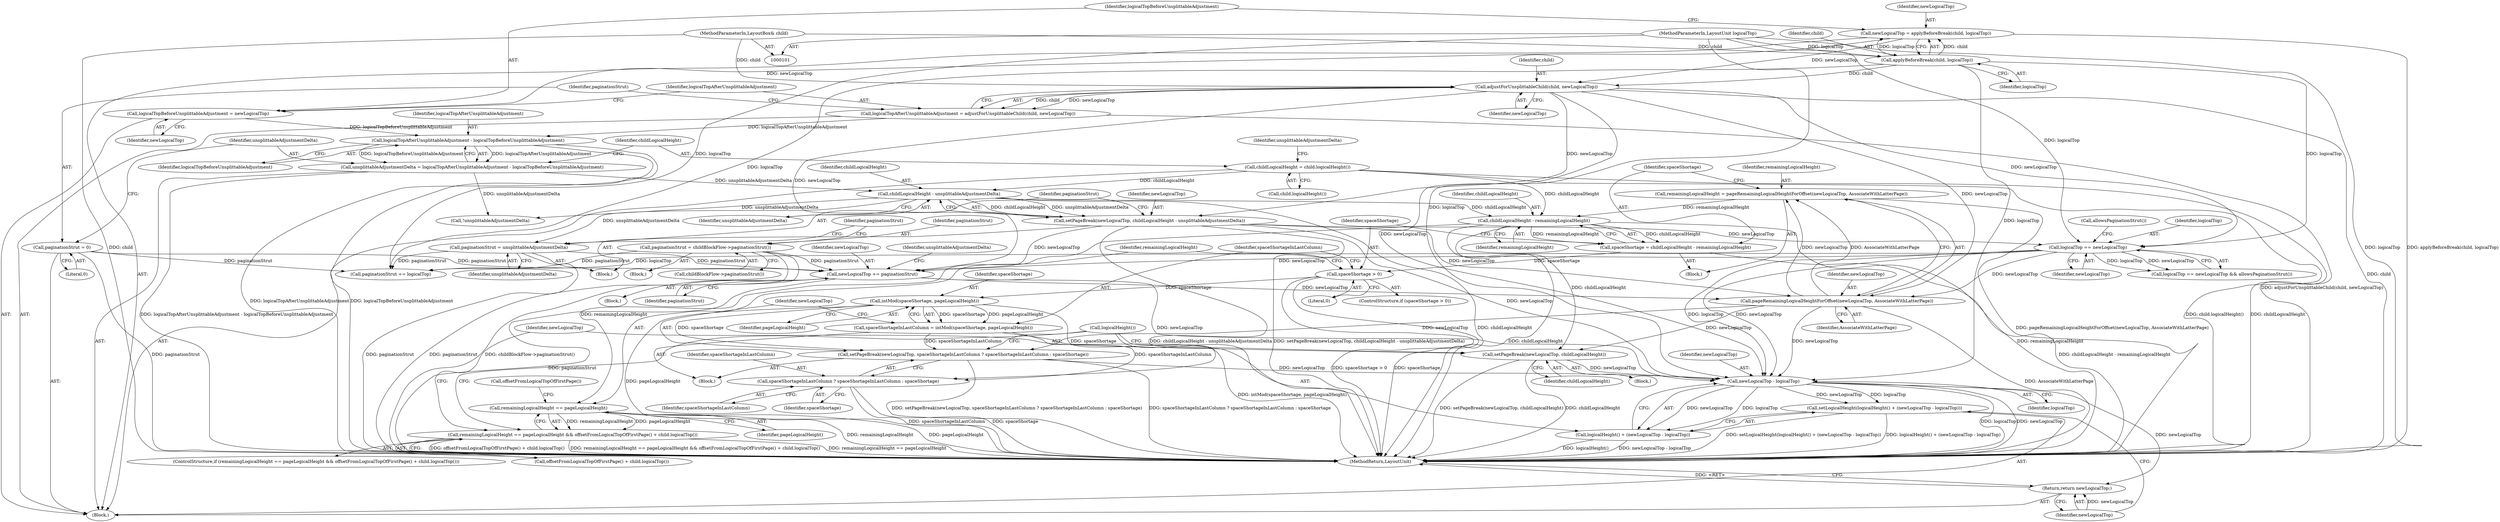 digraph "0_Chrome_ce70785c73a2b7cf2b34de0d8439ca31929b4743@API" {
"1000204" [label="(Call,remainingLogicalHeight = pageRemainingLogicalHeightForOffset(newLogicalTop, AssociateWithLatterPage))"];
"1000206" [label="(Call,pageRemainingLogicalHeightForOffset(newLogicalTop, AssociateWithLatterPage))"];
"1000128" [label="(Call,adjustForUnsplittableChild(child, newLogicalTop))"];
"1000118" [label="(Call,applyBeforeBreak(child, logicalTop))"];
"1000103" [label="(MethodParameterIn,LayoutBox& child)"];
"1000102" [label="(MethodParameterIn,LayoutUnit logicalTop)"];
"1000116" [label="(Call,newLogicalTop = applyBeforeBreak(child, logicalTop))"];
"1000193" [label="(Call,newLogicalTop += paginationStrut)"];
"1000132" [label="(Call,paginationStrut = 0)"];
"1000153" [label="(Call,paginationStrut = unsplittableAdjustmentDelta)"];
"1000150" [label="(Call,childLogicalHeight - unsplittableAdjustmentDelta)"];
"1000142" [label="(Call,childLogicalHeight = child.logicalHeight())"];
"1000136" [label="(Call,unsplittableAdjustmentDelta = logicalTopAfterUnsplittableAdjustment - logicalTopBeforeUnsplittableAdjustment)"];
"1000138" [label="(Call,logicalTopAfterUnsplittableAdjustment - logicalTopBeforeUnsplittableAdjustment)"];
"1000126" [label="(Call,logicalTopAfterUnsplittableAdjustment = adjustForUnsplittableChild(child, newLogicalTop))"];
"1000122" [label="(Call,logicalTopBeforeUnsplittableAdjustment = newLogicalTop)"];
"1000162" [label="(Call,paginationStrut = childBlockFlow->paginationStrut())"];
"1000148" [label="(Call,setPageBreak(newLogicalTop, childLogicalHeight - unsplittableAdjustmentDelta))"];
"1000172" [label="(Call,logicalTop == newLogicalTop)"];
"1000212" [label="(Call,childLogicalHeight - remainingLogicalHeight)"];
"1000210" [label="(Call,spaceShortage = childLogicalHeight - remainingLogicalHeight)"];
"1000216" [label="(Call,spaceShortage > 0)"];
"1000223" [label="(Call,intMod(spaceShortage, pageLogicalHeight))"];
"1000221" [label="(Call,spaceShortageInLastColumn = intMod(spaceShortage, pageLogicalHeight))"];
"1000226" [label="(Call,setPageBreak(newLogicalTop, spaceShortageInLastColumn ? spaceShortageInLastColumn : spaceShortage))"];
"1000248" [label="(Call,newLogicalTop - logicalTop)"];
"1000245" [label="(Call,setLogicalHeight(logicalHeight() + (newLogicalTop - logicalTop)))"];
"1000246" [label="(Call,logicalHeight() + (newLogicalTop - logicalTop))"];
"1000251" [label="(Return,return newLogicalTop;)"];
"1000228" [label="(Call,spaceShortageInLastColumn ? spaceShortageInLastColumn : spaceShortage)"];
"1000235" [label="(Call,remainingLogicalHeight == pageLogicalHeight)"];
"1000234" [label="(Call,remainingLogicalHeight == pageLogicalHeight && offsetFromLogicalTopOfFirstPage() + child.logicalTop())"];
"1000242" [label="(Call,setPageBreak(newLogicalTop, childLogicalHeight))"];
"1000195" [label="(Identifier,paginationStrut)"];
"1000204" [label="(Call,remainingLogicalHeight = pageRemainingLogicalHeightForOffset(newLogicalTop, AssociateWithLatterPage))"];
"1000225" [label="(Identifier,pageLogicalHeight)"];
"1000172" [label="(Call,logicalTop == newLogicalTop)"];
"1000132" [label="(Call,paginationStrut = 0)"];
"1000234" [label="(Call,remainingLogicalHeight == pageLogicalHeight && offsetFromLogicalTopOfFirstPage() + child.logicalTop())"];
"1000130" [label="(Identifier,newLogicalTop)"];
"1000103" [label="(MethodParameterIn,LayoutBox& child)"];
"1000105" [label="(Block,)"];
"1000251" [label="(Return,return newLogicalTop;)"];
"1000162" [label="(Call,paginationStrut = childBlockFlow->paginationStrut())"];
"1000248" [label="(Call,newLogicalTop - logicalTop)"];
"1000242" [label="(Call,setPageBreak(newLogicalTop, childLogicalHeight))"];
"1000116" [label="(Call,newLogicalTop = applyBeforeBreak(child, logicalTop))"];
"1000122" [label="(Call,logicalTopBeforeUnsplittableAdjustment = newLogicalTop)"];
"1000194" [label="(Identifier,newLogicalTop)"];
"1000198" [label="(Identifier,unsplittableAdjustmentDelta)"];
"1000175" [label="(Call,allowsPaginationStrut())"];
"1000137" [label="(Identifier,unsplittableAdjustmentDelta)"];
"1000215" [label="(ControlStructure,if (spaceShortage > 0))"];
"1000219" [label="(Block,)"];
"1000150" [label="(Call,childLogicalHeight - unsplittableAdjustmentDelta)"];
"1000212" [label="(Call,childLogicalHeight - remainingLogicalHeight)"];
"1000253" [label="(MethodReturn,LayoutUnit)"];
"1000226" [label="(Call,setPageBreak(newLogicalTop, spaceShortageInLastColumn ? spaceShortageInLastColumn : spaceShortage))"];
"1000154" [label="(Identifier,paginationStrut)"];
"1000224" [label="(Identifier,spaceShortage)"];
"1000152" [label="(Identifier,unsplittableAdjustmentDelta)"];
"1000246" [label="(Call,logicalHeight() + (newLogicalTop - logicalTop))"];
"1000243" [label="(Identifier,newLogicalTop)"];
"1000247" [label="(Call,logicalHeight())"];
"1000222" [label="(Identifier,spaceShortageInLastColumn)"];
"1000207" [label="(Identifier,newLogicalTop)"];
"1000193" [label="(Call,newLogicalTop += paginationStrut)"];
"1000126" [label="(Call,logicalTopAfterUnsplittableAdjustment = adjustForUnsplittableChild(child, newLogicalTop))"];
"1000151" [label="(Identifier,childLogicalHeight)"];
"1000216" [label="(Call,spaceShortage > 0)"];
"1000148" [label="(Call,setPageBreak(newLogicalTop, childLogicalHeight - unsplittableAdjustmentDelta))"];
"1000147" [label="(Block,)"];
"1000239" [label="(Call,offsetFromLogicalTopOfFirstPage())"];
"1000177" [label="(Call,paginationStrut += logicalTop)"];
"1000146" [label="(Identifier,unsplittableAdjustmentDelta)"];
"1000161" [label="(Block,)"];
"1000133" [label="(Identifier,paginationStrut)"];
"1000227" [label="(Identifier,newLogicalTop)"];
"1000149" [label="(Identifier,newLogicalTop)"];
"1000139" [label="(Identifier,logicalTopAfterUnsplittableAdjustment)"];
"1000163" [label="(Identifier,paginationStrut)"];
"1000155" [label="(Identifier,unsplittableAdjustmentDelta)"];
"1000250" [label="(Identifier,logicalTop)"];
"1000192" [label="(Block,)"];
"1000206" [label="(Call,pageRemainingLogicalHeightForOffset(newLogicalTop, AssociateWithLatterPage))"];
"1000153" [label="(Call,paginationStrut = unsplittableAdjustmentDelta)"];
"1000236" [label="(Identifier,remainingLogicalHeight)"];
"1000228" [label="(Call,spaceShortageInLastColumn ? spaceShortageInLastColumn : spaceShortage)"];
"1000230" [label="(Identifier,spaceShortageInLastColumn)"];
"1000124" [label="(Identifier,newLogicalTop)"];
"1000233" [label="(ControlStructure,if (remainingLogicalHeight == pageLogicalHeight && offsetFromLogicalTopOfFirstPage() + child.logicalTop()))"];
"1000218" [label="(Literal,0)"];
"1000221" [label="(Call,spaceShortageInLastColumn = intMod(spaceShortage, pageLogicalHeight))"];
"1000140" [label="(Identifier,logicalTopBeforeUnsplittableAdjustment)"];
"1000164" [label="(Call,childBlockFlow->paginationStrut())"];
"1000245" [label="(Call,setLogicalHeight(logicalHeight() + (newLogicalTop - logicalTop)))"];
"1000171" [label="(Call,logicalTop == newLogicalTop && allowsPaginationStrut())"];
"1000235" [label="(Call,remainingLogicalHeight == pageLogicalHeight)"];
"1000129" [label="(Identifier,child)"];
"1000238" [label="(Call,offsetFromLogicalTopOfFirstPage() + child.logicalTop())"];
"1000118" [label="(Call,applyBeforeBreak(child, logicalTop))"];
"1000214" [label="(Identifier,remainingLogicalHeight)"];
"1000136" [label="(Call,unsplittableAdjustmentDelta = logicalTopAfterUnsplittableAdjustment - logicalTopBeforeUnsplittableAdjustment)"];
"1000197" [label="(Call,!unsplittableAdjustmentDelta)"];
"1000249" [label="(Identifier,newLogicalTop)"];
"1000119" [label="(Identifier,child)"];
"1000144" [label="(Call,child.logicalHeight())"];
"1000120" [label="(Identifier,logicalTop)"];
"1000244" [label="(Identifier,childLogicalHeight)"];
"1000117" [label="(Identifier,newLogicalTop)"];
"1000229" [label="(Identifier,spaceShortageInLastColumn)"];
"1000166" [label="(Identifier,paginationStrut)"];
"1000143" [label="(Identifier,childLogicalHeight)"];
"1000128" [label="(Call,adjustForUnsplittableChild(child, newLogicalTop))"];
"1000138" [label="(Call,logicalTopAfterUnsplittableAdjustment - logicalTopBeforeUnsplittableAdjustment)"];
"1000241" [label="(Block,)"];
"1000223" [label="(Call,intMod(spaceShortage, pageLogicalHeight))"];
"1000208" [label="(Identifier,AssociateWithLatterPage)"];
"1000211" [label="(Identifier,spaceShortage)"];
"1000231" [label="(Identifier,spaceShortage)"];
"1000202" [label="(Block,)"];
"1000205" [label="(Identifier,remainingLogicalHeight)"];
"1000102" [label="(MethodParameterIn,LayoutUnit logicalTop)"];
"1000174" [label="(Identifier,newLogicalTop)"];
"1000210" [label="(Call,spaceShortage = childLogicalHeight - remainingLogicalHeight)"];
"1000237" [label="(Identifier,pageLogicalHeight)"];
"1000142" [label="(Call,childLogicalHeight = child.logicalHeight())"];
"1000127" [label="(Identifier,logicalTopAfterUnsplittableAdjustment)"];
"1000213" [label="(Identifier,childLogicalHeight)"];
"1000217" [label="(Identifier,spaceShortage)"];
"1000252" [label="(Identifier,newLogicalTop)"];
"1000123" [label="(Identifier,logicalTopBeforeUnsplittableAdjustment)"];
"1000173" [label="(Identifier,logicalTop)"];
"1000134" [label="(Literal,0)"];
"1000204" -> "1000202"  [label="AST: "];
"1000204" -> "1000206"  [label="CFG: "];
"1000205" -> "1000204"  [label="AST: "];
"1000206" -> "1000204"  [label="AST: "];
"1000211" -> "1000204"  [label="CFG: "];
"1000204" -> "1000253"  [label="DDG: pageRemainingLogicalHeightForOffset(newLogicalTop, AssociateWithLatterPage)"];
"1000206" -> "1000204"  [label="DDG: newLogicalTop"];
"1000206" -> "1000204"  [label="DDG: AssociateWithLatterPage"];
"1000204" -> "1000212"  [label="DDG: remainingLogicalHeight"];
"1000206" -> "1000208"  [label="CFG: "];
"1000207" -> "1000206"  [label="AST: "];
"1000208" -> "1000206"  [label="AST: "];
"1000206" -> "1000253"  [label="DDG: AssociateWithLatterPage"];
"1000128" -> "1000206"  [label="DDG: newLogicalTop"];
"1000193" -> "1000206"  [label="DDG: newLogicalTop"];
"1000148" -> "1000206"  [label="DDG: newLogicalTop"];
"1000172" -> "1000206"  [label="DDG: newLogicalTop"];
"1000206" -> "1000226"  [label="DDG: newLogicalTop"];
"1000206" -> "1000242"  [label="DDG: newLogicalTop"];
"1000206" -> "1000248"  [label="DDG: newLogicalTop"];
"1000128" -> "1000126"  [label="AST: "];
"1000128" -> "1000130"  [label="CFG: "];
"1000129" -> "1000128"  [label="AST: "];
"1000130" -> "1000128"  [label="AST: "];
"1000126" -> "1000128"  [label="CFG: "];
"1000128" -> "1000253"  [label="DDG: child"];
"1000128" -> "1000126"  [label="DDG: child"];
"1000128" -> "1000126"  [label="DDG: newLogicalTop"];
"1000118" -> "1000128"  [label="DDG: child"];
"1000103" -> "1000128"  [label="DDG: child"];
"1000116" -> "1000128"  [label="DDG: newLogicalTop"];
"1000128" -> "1000148"  [label="DDG: newLogicalTop"];
"1000128" -> "1000172"  [label="DDG: newLogicalTop"];
"1000128" -> "1000193"  [label="DDG: newLogicalTop"];
"1000128" -> "1000248"  [label="DDG: newLogicalTop"];
"1000118" -> "1000116"  [label="AST: "];
"1000118" -> "1000120"  [label="CFG: "];
"1000119" -> "1000118"  [label="AST: "];
"1000120" -> "1000118"  [label="AST: "];
"1000116" -> "1000118"  [label="CFG: "];
"1000118" -> "1000116"  [label="DDG: child"];
"1000118" -> "1000116"  [label="DDG: logicalTop"];
"1000103" -> "1000118"  [label="DDG: child"];
"1000102" -> "1000118"  [label="DDG: logicalTop"];
"1000118" -> "1000172"  [label="DDG: logicalTop"];
"1000118" -> "1000177"  [label="DDG: logicalTop"];
"1000118" -> "1000248"  [label="DDG: logicalTop"];
"1000103" -> "1000101"  [label="AST: "];
"1000103" -> "1000253"  [label="DDG: child"];
"1000102" -> "1000101"  [label="AST: "];
"1000102" -> "1000253"  [label="DDG: logicalTop"];
"1000102" -> "1000172"  [label="DDG: logicalTop"];
"1000102" -> "1000177"  [label="DDG: logicalTop"];
"1000102" -> "1000248"  [label="DDG: logicalTop"];
"1000116" -> "1000105"  [label="AST: "];
"1000117" -> "1000116"  [label="AST: "];
"1000123" -> "1000116"  [label="CFG: "];
"1000116" -> "1000253"  [label="DDG: applyBeforeBreak(child, logicalTop)"];
"1000116" -> "1000122"  [label="DDG: newLogicalTop"];
"1000193" -> "1000192"  [label="AST: "];
"1000193" -> "1000195"  [label="CFG: "];
"1000194" -> "1000193"  [label="AST: "];
"1000195" -> "1000193"  [label="AST: "];
"1000198" -> "1000193"  [label="CFG: "];
"1000193" -> "1000253"  [label="DDG: paginationStrut"];
"1000132" -> "1000193"  [label="DDG: paginationStrut"];
"1000153" -> "1000193"  [label="DDG: paginationStrut"];
"1000162" -> "1000193"  [label="DDG: paginationStrut"];
"1000148" -> "1000193"  [label="DDG: newLogicalTop"];
"1000172" -> "1000193"  [label="DDG: newLogicalTop"];
"1000193" -> "1000248"  [label="DDG: newLogicalTop"];
"1000132" -> "1000105"  [label="AST: "];
"1000132" -> "1000134"  [label="CFG: "];
"1000133" -> "1000132"  [label="AST: "];
"1000134" -> "1000132"  [label="AST: "];
"1000137" -> "1000132"  [label="CFG: "];
"1000132" -> "1000253"  [label="DDG: paginationStrut"];
"1000132" -> "1000177"  [label="DDG: paginationStrut"];
"1000153" -> "1000147"  [label="AST: "];
"1000153" -> "1000155"  [label="CFG: "];
"1000154" -> "1000153"  [label="AST: "];
"1000155" -> "1000153"  [label="AST: "];
"1000166" -> "1000153"  [label="CFG: "];
"1000153" -> "1000253"  [label="DDG: paginationStrut"];
"1000150" -> "1000153"  [label="DDG: unsplittableAdjustmentDelta"];
"1000153" -> "1000177"  [label="DDG: paginationStrut"];
"1000150" -> "1000148"  [label="AST: "];
"1000150" -> "1000152"  [label="CFG: "];
"1000151" -> "1000150"  [label="AST: "];
"1000152" -> "1000150"  [label="AST: "];
"1000148" -> "1000150"  [label="CFG: "];
"1000150" -> "1000253"  [label="DDG: childLogicalHeight"];
"1000150" -> "1000148"  [label="DDG: childLogicalHeight"];
"1000150" -> "1000148"  [label="DDG: unsplittableAdjustmentDelta"];
"1000142" -> "1000150"  [label="DDG: childLogicalHeight"];
"1000136" -> "1000150"  [label="DDG: unsplittableAdjustmentDelta"];
"1000150" -> "1000197"  [label="DDG: unsplittableAdjustmentDelta"];
"1000150" -> "1000212"  [label="DDG: childLogicalHeight"];
"1000142" -> "1000105"  [label="AST: "];
"1000142" -> "1000144"  [label="CFG: "];
"1000143" -> "1000142"  [label="AST: "];
"1000144" -> "1000142"  [label="AST: "];
"1000146" -> "1000142"  [label="CFG: "];
"1000142" -> "1000253"  [label="DDG: child.logicalHeight()"];
"1000142" -> "1000253"  [label="DDG: childLogicalHeight"];
"1000142" -> "1000212"  [label="DDG: childLogicalHeight"];
"1000136" -> "1000105"  [label="AST: "];
"1000136" -> "1000138"  [label="CFG: "];
"1000137" -> "1000136"  [label="AST: "];
"1000138" -> "1000136"  [label="AST: "];
"1000143" -> "1000136"  [label="CFG: "];
"1000136" -> "1000253"  [label="DDG: logicalTopAfterUnsplittableAdjustment - logicalTopBeforeUnsplittableAdjustment"];
"1000138" -> "1000136"  [label="DDG: logicalTopAfterUnsplittableAdjustment"];
"1000138" -> "1000136"  [label="DDG: logicalTopBeforeUnsplittableAdjustment"];
"1000136" -> "1000197"  [label="DDG: unsplittableAdjustmentDelta"];
"1000138" -> "1000140"  [label="CFG: "];
"1000139" -> "1000138"  [label="AST: "];
"1000140" -> "1000138"  [label="AST: "];
"1000138" -> "1000253"  [label="DDG: logicalTopAfterUnsplittableAdjustment"];
"1000138" -> "1000253"  [label="DDG: logicalTopBeforeUnsplittableAdjustment"];
"1000126" -> "1000138"  [label="DDG: logicalTopAfterUnsplittableAdjustment"];
"1000122" -> "1000138"  [label="DDG: logicalTopBeforeUnsplittableAdjustment"];
"1000126" -> "1000105"  [label="AST: "];
"1000127" -> "1000126"  [label="AST: "];
"1000133" -> "1000126"  [label="CFG: "];
"1000126" -> "1000253"  [label="DDG: adjustForUnsplittableChild(child, newLogicalTop)"];
"1000122" -> "1000105"  [label="AST: "];
"1000122" -> "1000124"  [label="CFG: "];
"1000123" -> "1000122"  [label="AST: "];
"1000124" -> "1000122"  [label="AST: "];
"1000127" -> "1000122"  [label="CFG: "];
"1000162" -> "1000161"  [label="AST: "];
"1000162" -> "1000164"  [label="CFG: "];
"1000163" -> "1000162"  [label="AST: "];
"1000164" -> "1000162"  [label="AST: "];
"1000166" -> "1000162"  [label="CFG: "];
"1000162" -> "1000253"  [label="DDG: childBlockFlow->paginationStrut()"];
"1000162" -> "1000253"  [label="DDG: paginationStrut"];
"1000162" -> "1000177"  [label="DDG: paginationStrut"];
"1000148" -> "1000147"  [label="AST: "];
"1000149" -> "1000148"  [label="AST: "];
"1000154" -> "1000148"  [label="CFG: "];
"1000148" -> "1000253"  [label="DDG: setPageBreak(newLogicalTop, childLogicalHeight - unsplittableAdjustmentDelta)"];
"1000148" -> "1000253"  [label="DDG: childLogicalHeight - unsplittableAdjustmentDelta"];
"1000148" -> "1000172"  [label="DDG: newLogicalTop"];
"1000148" -> "1000248"  [label="DDG: newLogicalTop"];
"1000172" -> "1000171"  [label="AST: "];
"1000172" -> "1000174"  [label="CFG: "];
"1000173" -> "1000172"  [label="AST: "];
"1000174" -> "1000172"  [label="AST: "];
"1000175" -> "1000172"  [label="CFG: "];
"1000171" -> "1000172"  [label="CFG: "];
"1000172" -> "1000171"  [label="DDG: logicalTop"];
"1000172" -> "1000171"  [label="DDG: newLogicalTop"];
"1000172" -> "1000177"  [label="DDG: logicalTop"];
"1000172" -> "1000248"  [label="DDG: newLogicalTop"];
"1000172" -> "1000248"  [label="DDG: logicalTop"];
"1000212" -> "1000210"  [label="AST: "];
"1000212" -> "1000214"  [label="CFG: "];
"1000213" -> "1000212"  [label="AST: "];
"1000214" -> "1000212"  [label="AST: "];
"1000210" -> "1000212"  [label="CFG: "];
"1000212" -> "1000253"  [label="DDG: remainingLogicalHeight"];
"1000212" -> "1000253"  [label="DDG: childLogicalHeight"];
"1000212" -> "1000210"  [label="DDG: childLogicalHeight"];
"1000212" -> "1000210"  [label="DDG: remainingLogicalHeight"];
"1000212" -> "1000235"  [label="DDG: remainingLogicalHeight"];
"1000212" -> "1000242"  [label="DDG: childLogicalHeight"];
"1000210" -> "1000202"  [label="AST: "];
"1000211" -> "1000210"  [label="AST: "];
"1000217" -> "1000210"  [label="CFG: "];
"1000210" -> "1000253"  [label="DDG: childLogicalHeight - remainingLogicalHeight"];
"1000210" -> "1000216"  [label="DDG: spaceShortage"];
"1000216" -> "1000215"  [label="AST: "];
"1000216" -> "1000218"  [label="CFG: "];
"1000217" -> "1000216"  [label="AST: "];
"1000218" -> "1000216"  [label="AST: "];
"1000222" -> "1000216"  [label="CFG: "];
"1000236" -> "1000216"  [label="CFG: "];
"1000216" -> "1000253"  [label="DDG: spaceShortage > 0"];
"1000216" -> "1000253"  [label="DDG: spaceShortage"];
"1000216" -> "1000223"  [label="DDG: spaceShortage"];
"1000223" -> "1000221"  [label="AST: "];
"1000223" -> "1000225"  [label="CFG: "];
"1000224" -> "1000223"  [label="AST: "];
"1000225" -> "1000223"  [label="AST: "];
"1000221" -> "1000223"  [label="CFG: "];
"1000223" -> "1000253"  [label="DDG: pageLogicalHeight"];
"1000223" -> "1000221"  [label="DDG: spaceShortage"];
"1000223" -> "1000221"  [label="DDG: pageLogicalHeight"];
"1000223" -> "1000226"  [label="DDG: spaceShortage"];
"1000223" -> "1000228"  [label="DDG: spaceShortage"];
"1000221" -> "1000219"  [label="AST: "];
"1000222" -> "1000221"  [label="AST: "];
"1000227" -> "1000221"  [label="CFG: "];
"1000221" -> "1000253"  [label="DDG: intMod(spaceShortage, pageLogicalHeight)"];
"1000221" -> "1000226"  [label="DDG: spaceShortageInLastColumn"];
"1000221" -> "1000228"  [label="DDG: spaceShortageInLastColumn"];
"1000226" -> "1000219"  [label="AST: "];
"1000226" -> "1000228"  [label="CFG: "];
"1000227" -> "1000226"  [label="AST: "];
"1000228" -> "1000226"  [label="AST: "];
"1000247" -> "1000226"  [label="CFG: "];
"1000226" -> "1000253"  [label="DDG: setPageBreak(newLogicalTop, spaceShortageInLastColumn ? spaceShortageInLastColumn : spaceShortage)"];
"1000226" -> "1000253"  [label="DDG: spaceShortageInLastColumn ? spaceShortageInLastColumn : spaceShortage"];
"1000226" -> "1000248"  [label="DDG: newLogicalTop"];
"1000248" -> "1000246"  [label="AST: "];
"1000248" -> "1000250"  [label="CFG: "];
"1000249" -> "1000248"  [label="AST: "];
"1000250" -> "1000248"  [label="AST: "];
"1000246" -> "1000248"  [label="CFG: "];
"1000248" -> "1000253"  [label="DDG: logicalTop"];
"1000248" -> "1000253"  [label="DDG: newLogicalTop"];
"1000248" -> "1000245"  [label="DDG: newLogicalTop"];
"1000248" -> "1000245"  [label="DDG: logicalTop"];
"1000248" -> "1000246"  [label="DDG: newLogicalTop"];
"1000248" -> "1000246"  [label="DDG: logicalTop"];
"1000242" -> "1000248"  [label="DDG: newLogicalTop"];
"1000248" -> "1000251"  [label="DDG: newLogicalTop"];
"1000245" -> "1000105"  [label="AST: "];
"1000245" -> "1000246"  [label="CFG: "];
"1000246" -> "1000245"  [label="AST: "];
"1000252" -> "1000245"  [label="CFG: "];
"1000245" -> "1000253"  [label="DDG: setLogicalHeight(logicalHeight() + (newLogicalTop - logicalTop))"];
"1000245" -> "1000253"  [label="DDG: logicalHeight() + (newLogicalTop - logicalTop)"];
"1000247" -> "1000246"  [label="AST: "];
"1000246" -> "1000253"  [label="DDG: newLogicalTop - logicalTop"];
"1000246" -> "1000253"  [label="DDG: logicalHeight()"];
"1000251" -> "1000105"  [label="AST: "];
"1000251" -> "1000252"  [label="CFG: "];
"1000252" -> "1000251"  [label="AST: "];
"1000253" -> "1000251"  [label="CFG: "];
"1000251" -> "1000253"  [label="DDG: <RET>"];
"1000252" -> "1000251"  [label="DDG: newLogicalTop"];
"1000228" -> "1000230"  [label="CFG: "];
"1000228" -> "1000231"  [label="CFG: "];
"1000229" -> "1000228"  [label="AST: "];
"1000230" -> "1000228"  [label="AST: "];
"1000231" -> "1000228"  [label="AST: "];
"1000228" -> "1000253"  [label="DDG: spaceShortageInLastColumn"];
"1000228" -> "1000253"  [label="DDG: spaceShortage"];
"1000235" -> "1000234"  [label="AST: "];
"1000235" -> "1000237"  [label="CFG: "];
"1000236" -> "1000235"  [label="AST: "];
"1000237" -> "1000235"  [label="AST: "];
"1000239" -> "1000235"  [label="CFG: "];
"1000234" -> "1000235"  [label="CFG: "];
"1000235" -> "1000253"  [label="DDG: pageLogicalHeight"];
"1000235" -> "1000253"  [label="DDG: remainingLogicalHeight"];
"1000235" -> "1000234"  [label="DDG: remainingLogicalHeight"];
"1000235" -> "1000234"  [label="DDG: pageLogicalHeight"];
"1000234" -> "1000233"  [label="AST: "];
"1000234" -> "1000238"  [label="CFG: "];
"1000238" -> "1000234"  [label="AST: "];
"1000243" -> "1000234"  [label="CFG: "];
"1000247" -> "1000234"  [label="CFG: "];
"1000234" -> "1000253"  [label="DDG: remainingLogicalHeight == pageLogicalHeight"];
"1000234" -> "1000253"  [label="DDG: offsetFromLogicalTopOfFirstPage() + child.logicalTop()"];
"1000234" -> "1000253"  [label="DDG: remainingLogicalHeight == pageLogicalHeight && offsetFromLogicalTopOfFirstPage() + child.logicalTop()"];
"1000242" -> "1000241"  [label="AST: "];
"1000242" -> "1000244"  [label="CFG: "];
"1000243" -> "1000242"  [label="AST: "];
"1000244" -> "1000242"  [label="AST: "];
"1000247" -> "1000242"  [label="CFG: "];
"1000242" -> "1000253"  [label="DDG: setPageBreak(newLogicalTop, childLogicalHeight)"];
"1000242" -> "1000253"  [label="DDG: childLogicalHeight"];
}
